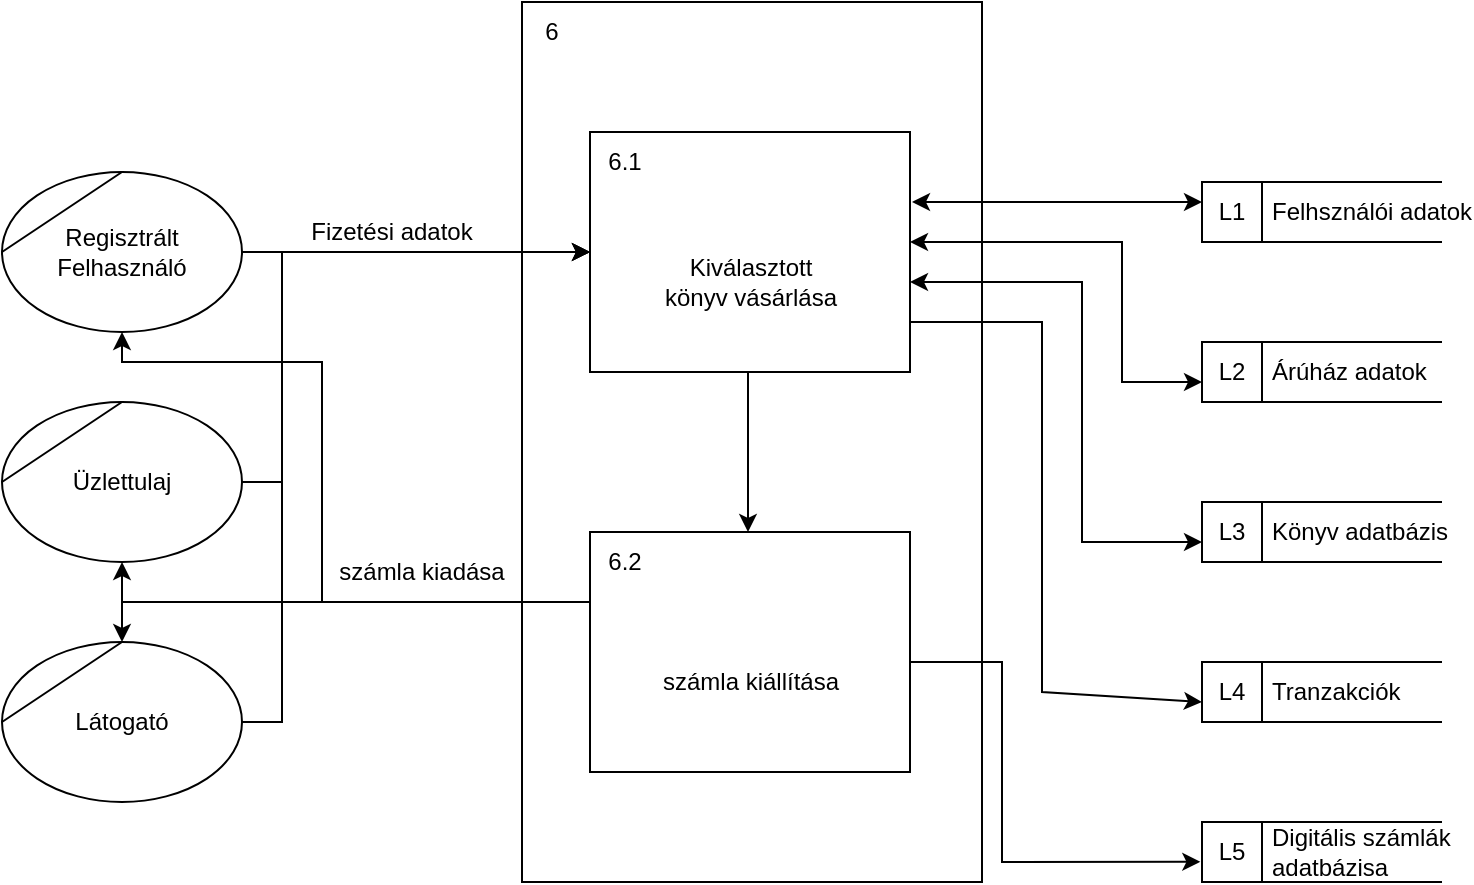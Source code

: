 <mxfile version="20.8.20" type="device"><diagram id="nvQekw3q1q-SQx_KuLcE" name="Page-1"><mxGraphModel dx="1979" dy="1143" grid="1" gridSize="10" guides="1" tooltips="1" connect="1" arrows="1" fold="1" page="1" pageScale="1" pageWidth="827" pageHeight="1169" math="0" shadow="0"><root><mxCell id="0"/><mxCell id="1" parent="0"/><mxCell id="SYjn3an62ylVHJqfh1bN-1" value="" style="html=1;dashed=0;whitespace=wrap;shape=mxgraph.dfd.process;align=center;container=1;collapsible=0;spacingTop=30;movable=1;resizable=1;rotatable=1;deletable=1;editable=1;locked=0;connectable=1;" parent="1" vertex="1"><mxGeometry x="300" y="360" width="230" height="440" as="geometry"/></mxCell><mxCell id="SYjn3an62ylVHJqfh1bN-2" value="6" style="text;html=1;strokeColor=none;fillColor=none;align=center;verticalAlign=middle;whiteSpace=wrap;rounded=0;movable=1;resizable=1;rotatable=1;cloneable=0;deletable=1;connectable=1;allowArrows=0;pointerEvents=1;editable=1;locked=0;" parent="SYjn3an62ylVHJqfh1bN-1" vertex="1"><mxGeometry width="30" height="30" as="geometry"/></mxCell><mxCell id="SYjn3an62ylVHJqfh1bN-15" style="edgeStyle=orthogonalEdgeStyle;rounded=0;orthogonalLoop=1;jettySize=auto;html=1;exitX=1;exitY=0.5;exitDx=0;exitDy=0;movable=1;resizable=1;rotatable=1;deletable=1;editable=1;locked=0;connectable=1;" parent="1" source="SYjn3an62ylVHJqfh1bN-4" target="SYjn3an62ylVHJqfh1bN-9" edge="1"><mxGeometry relative="1" as="geometry"/></mxCell><mxCell id="SYjn3an62ylVHJqfh1bN-4" value="Regisztrált&lt;br&gt;Felhasználó" style="shape=stencil(tZRtjoMgEIZPw98GJR6gYXfvQe10nZQCAbYft99RNKlW7GajiTGZeeXhnZGBCRka5YCVvGHig5VlwTm9Kb5NYhUc1DElr8qjOmhISojenuGGx9gz0DTgMbaq+GR8T9+0j5C1NYYgaE0YKU86wRQaWsvvCdZv/xhFjvgXiOB7kynLyq+/Y3fVNuBiI79j7OB+db/rgceOi61+3Grg4v9YISmTO9xCHlR9/vb2xxxnzYDW6AK8OfLTeZzO66ynzM5CnqyHBUsn1DqN9UITnWoH/kUY5Iu9PtVUzRY1jx4IGk22K9UioSs+44+uvFxl3bKX1nTZdE12iV8=);whiteSpace=wrap;html=1;movable=1;resizable=1;rotatable=1;deletable=1;editable=1;locked=0;connectable=1;" parent="1" vertex="1"><mxGeometry x="40" y="445" width="120" height="80" as="geometry"/></mxCell><mxCell id="SYjn3an62ylVHJqfh1bN-5" value="Látogató" style="shape=stencil(tZRtjoMgEIZPw98GJR6gYXfvQe10nZQCAbYft99RNKlW7GajiTGZeeXhnZGBCRka5YCVvGHig5VlwTm9Kb5NYhUc1DElr8qjOmhISojenuGGx9gz0DTgMbaq+GR8T9+0j5C1NYYgaE0YKU86wRQaWsvvCdZv/xhFjvgXiOB7kynLyq+/Y3fVNuBiI79j7OB+db/rgceOi61+3Grg4v9YISmTO9xCHlR9/vb2xxxnzYDW6AK8OfLTeZzO66ynzM5CnqyHBUsn1DqN9UITnWoH/kUY5Iu9PtVUzRY1jx4IGk22K9UioSs+44+uvFxl3bKX1nTZdE12iV8=);whiteSpace=wrap;html=1;movable=1;resizable=1;rotatable=1;deletable=1;editable=1;locked=0;connectable=1;" parent="1" vertex="1"><mxGeometry x="40" y="680" width="120" height="80" as="geometry"/></mxCell><mxCell id="SYjn3an62ylVHJqfh1bN-9" value="Kiválasztott&lt;br&gt;könyv vásárlása" style="html=1;dashed=0;whitespace=wrap;shape=mxgraph.dfd.process2;align=center;container=1;collapsible=0;spacingTop=30;movable=1;resizable=1;rotatable=1;deletable=1;editable=1;locked=0;connectable=1;" parent="1" vertex="1"><mxGeometry x="334" y="425" width="160" height="120" as="geometry"/></mxCell><mxCell id="SYjn3an62ylVHJqfh1bN-10" value="6.1" style="text;html=1;strokeColor=none;fillColor=none;align=center;verticalAlign=middle;whiteSpace=wrap;rounded=0;connectable=1;allowArrows=0;editable=1;movable=1;resizable=1;rotatable=1;deletable=1;locked=0;cloneable=0;" parent="SYjn3an62ylVHJqfh1bN-9" vertex="1"><mxGeometry width="35" height="30" as="geometry"/></mxCell><mxCell id="SYjn3an62ylVHJqfh1bN-12" value="számla kiállítása" style="html=1;dashed=0;whitespace=wrap;shape=mxgraph.dfd.process2;align=center;container=1;collapsible=0;spacingTop=30;movable=1;resizable=1;rotatable=1;deletable=1;editable=1;locked=0;connectable=1;" parent="1" vertex="1"><mxGeometry x="334" y="625" width="160" height="120" as="geometry"/></mxCell><mxCell id="SYjn3an62ylVHJqfh1bN-13" value="6.2" style="text;html=1;strokeColor=none;fillColor=none;align=center;verticalAlign=middle;whiteSpace=wrap;rounded=0;connectable=1;allowArrows=0;editable=1;movable=1;resizable=1;rotatable=1;deletable=1;locked=0;cloneable=0;" parent="SYjn3an62ylVHJqfh1bN-12" vertex="1"><mxGeometry width="35" height="30" as="geometry"/></mxCell><mxCell id="SYjn3an62ylVHJqfh1bN-17" style="edgeStyle=orthogonalEdgeStyle;rounded=0;orthogonalLoop=1;jettySize=auto;html=1;exitX=1;exitY=0.5;exitDx=0;exitDy=0;movable=1;resizable=1;rotatable=1;deletable=1;editable=1;locked=0;connectable=1;" parent="1" source="SYjn3an62ylVHJqfh1bN-5" target="SYjn3an62ylVHJqfh1bN-9" edge="1"><mxGeometry relative="1" as="geometry"><Array as="points"><mxPoint x="180" y="720"/><mxPoint x="180" y="485"/></Array></mxGeometry></mxCell><mxCell id="SYjn3an62ylVHJqfh1bN-18" value="" style="endArrow=classic;html=1;rounded=0;movable=1;resizable=1;rotatable=1;deletable=1;editable=1;locked=0;connectable=1;" parent="1" edge="1"><mxGeometry width="50" height="50" relative="1" as="geometry"><mxPoint x="413" y="545" as="sourcePoint"/><mxPoint x="413" y="625" as="targetPoint"/></mxGeometry></mxCell><mxCell id="SYjn3an62ylVHJqfh1bN-19" value="Felhsználói adatok" style="html=1;dashed=0;whitespace=wrap;shape=mxgraph.dfd.dataStoreID;align=left;spacingLeft=33;container=1;collapsible=0;autosize=0;movable=1;resizable=1;rotatable=1;deletable=1;editable=1;locked=0;connectable=1;" parent="1" vertex="1"><mxGeometry x="640" y="450" width="120" height="30" as="geometry"/></mxCell><mxCell id="SYjn3an62ylVHJqfh1bN-20" value="L1" style="text;html=1;strokeColor=none;fillColor=none;align=center;verticalAlign=middle;whiteSpace=wrap;rounded=0;movable=1;resizable=1;rotatable=1;cloneable=0;deletable=1;allowArrows=0;connectable=1;editable=1;locked=0;" parent="SYjn3an62ylVHJqfh1bN-19" vertex="1"><mxGeometry width="30" height="30" as="geometry"/></mxCell><mxCell id="SYjn3an62ylVHJqfh1bN-21" value="Árúház adatok" style="html=1;dashed=0;whitespace=wrap;shape=mxgraph.dfd.dataStoreID;align=left;spacingLeft=33;container=1;collapsible=0;autosize=0;movable=1;resizable=1;rotatable=1;deletable=1;editable=1;locked=0;connectable=1;" parent="1" vertex="1"><mxGeometry x="640" y="530" width="120" height="30" as="geometry"/></mxCell><mxCell id="SYjn3an62ylVHJqfh1bN-22" value="L2" style="text;html=1;strokeColor=none;fillColor=none;align=center;verticalAlign=middle;whiteSpace=wrap;rounded=0;movable=1;resizable=1;rotatable=1;cloneable=0;deletable=1;allowArrows=0;connectable=1;editable=1;locked=0;" parent="SYjn3an62ylVHJqfh1bN-21" vertex="1"><mxGeometry width="30" height="30" as="geometry"/></mxCell><mxCell id="SYjn3an62ylVHJqfh1bN-25" value="Tranzakciók" style="html=1;dashed=0;whitespace=wrap;shape=mxgraph.dfd.dataStoreID;align=left;spacingLeft=33;container=1;collapsible=0;autosize=0;movable=1;resizable=1;rotatable=1;deletable=1;editable=1;locked=0;connectable=1;" parent="1" vertex="1"><mxGeometry x="640" y="690" width="120" height="30" as="geometry"/></mxCell><mxCell id="SYjn3an62ylVHJqfh1bN-26" value="L4" style="text;html=1;strokeColor=none;fillColor=none;align=center;verticalAlign=middle;whiteSpace=wrap;rounded=0;movable=1;resizable=1;rotatable=1;cloneable=0;deletable=1;allowArrows=0;connectable=1;editable=1;locked=0;" parent="SYjn3an62ylVHJqfh1bN-25" vertex="1"><mxGeometry width="30" height="30" as="geometry"/></mxCell><mxCell id="SYjn3an62ylVHJqfh1bN-27" value="" style="endArrow=classic;startArrow=classic;html=1;rounded=0;movable=1;resizable=1;rotatable=1;deletable=1;editable=1;locked=0;connectable=1;" parent="1" edge="1"><mxGeometry width="50" height="50" relative="1" as="geometry"><mxPoint x="495" y="460" as="sourcePoint"/><mxPoint x="640" y="460" as="targetPoint"/></mxGeometry></mxCell><mxCell id="SYjn3an62ylVHJqfh1bN-28" value="" style="endArrow=classic;startArrow=classic;html=1;rounded=0;entryX=0;entryY=0.667;entryDx=0;entryDy=0;entryPerimeter=0;movable=1;resizable=1;rotatable=1;deletable=1;editable=1;locked=0;connectable=1;" parent="1" target="SYjn3an62ylVHJqfh1bN-21" edge="1"><mxGeometry width="50" height="50" relative="1" as="geometry"><mxPoint x="494" y="480" as="sourcePoint"/><mxPoint x="639" y="480" as="targetPoint"/><Array as="points"><mxPoint x="600" y="480"/><mxPoint x="600" y="550"/></Array></mxGeometry></mxCell><mxCell id="SYjn3an62ylVHJqfh1bN-29" value="" style="endArrow=classic;startArrow=classic;html=1;rounded=0;entryX=0;entryY=0.667;entryDx=0;entryDy=0;entryPerimeter=0;movable=1;resizable=1;rotatable=1;deletable=1;editable=1;locked=0;connectable=1;" parent="1" edge="1"><mxGeometry width="50" height="50" relative="1" as="geometry"><mxPoint x="494" y="500" as="sourcePoint"/><mxPoint x="640" y="630.01" as="targetPoint"/><Array as="points"><mxPoint x="580" y="500"/><mxPoint x="580" y="630"/></Array></mxGeometry></mxCell><mxCell id="SYjn3an62ylVHJqfh1bN-30" value="" style="endArrow=classic;startArrow=none;html=1;rounded=0;entryX=0;entryY=0.667;entryDx=0;entryDy=0;entryPerimeter=0;movable=1;resizable=1;rotatable=1;deletable=1;editable=1;locked=0;connectable=1;startFill=0;" parent="1" target="SYjn3an62ylVHJqfh1bN-25" edge="1"><mxGeometry width="50" height="50" relative="1" as="geometry"><mxPoint x="494" y="520" as="sourcePoint"/><mxPoint x="639" y="520" as="targetPoint"/><Array as="points"><mxPoint x="560" y="520"/><mxPoint x="560" y="705"/></Array></mxGeometry></mxCell><mxCell id="fbzIt1w2tId9TlJcDcQ3-1" value="Üzlettulaj" style="shape=stencil(tZRtjoMgEIZPw98GJR6gYXfvQe10nZQCAbYft99RNKlW7GajiTGZeeXhnZGBCRka5YCVvGHig5VlwTm9Kb5NYhUc1DElr8qjOmhISojenuGGx9gz0DTgMbaq+GR8T9+0j5C1NYYgaE0YKU86wRQaWsvvCdZv/xhFjvgXiOB7kynLyq+/Y3fVNuBiI79j7OB+db/rgceOi61+3Grg4v9YISmTO9xCHlR9/vb2xxxnzYDW6AK8OfLTeZzO66ynzM5CnqyHBUsn1DqN9UITnWoH/kUY5Iu9PtVUzRY1jx4IGk22K9UioSs+44+uvFxl3bKX1nTZdE12iV8=);whiteSpace=wrap;html=1;" parent="1" vertex="1"><mxGeometry x="40" y="560" width="120" height="80" as="geometry"/></mxCell><mxCell id="fbzIt1w2tId9TlJcDcQ3-2" style="edgeStyle=orthogonalEdgeStyle;rounded=0;orthogonalLoop=1;jettySize=auto;html=1;exitX=1;exitY=0.5;exitDx=0;exitDy=0;movable=1;resizable=1;rotatable=1;deletable=1;editable=1;locked=0;connectable=1;" parent="1" source="fbzIt1w2tId9TlJcDcQ3-1" target="SYjn3an62ylVHJqfh1bN-9" edge="1"><mxGeometry relative="1" as="geometry"><Array as="points"><mxPoint x="180" y="600"/><mxPoint x="180" y="485"/></Array></mxGeometry></mxCell><mxCell id="fbzIt1w2tId9TlJcDcQ3-3" value="Fizetési adatok" style="text;html=1;strokeColor=none;fillColor=none;align=center;verticalAlign=middle;whiteSpace=wrap;rounded=0;" parent="1" vertex="1"><mxGeometry x="180" y="460" width="110" height="30" as="geometry"/></mxCell><mxCell id="fbzIt1w2tId9TlJcDcQ3-4" value="Könyv adatbázis" style="html=1;dashed=0;whitespace=wrap;shape=mxgraph.dfd.dataStoreID;align=left;spacingLeft=33;container=1;collapsible=0;autosize=0;movable=1;resizable=1;rotatable=1;deletable=1;editable=1;locked=0;connectable=1;" parent="1" vertex="1"><mxGeometry x="640" y="610" width="120" height="30" as="geometry"/></mxCell><mxCell id="fbzIt1w2tId9TlJcDcQ3-5" value="L3" style="text;html=1;strokeColor=none;fillColor=none;align=center;verticalAlign=middle;whiteSpace=wrap;rounded=0;movable=1;resizable=1;rotatable=1;cloneable=0;deletable=1;allowArrows=0;connectable=1;editable=1;locked=0;" parent="fbzIt1w2tId9TlJcDcQ3-4" vertex="1"><mxGeometry width="30" height="30" as="geometry"/></mxCell><mxCell id="fbzIt1w2tId9TlJcDcQ3-6" value="Digitális számlák&lt;br&gt;adatbázisa" style="html=1;dashed=0;whitespace=wrap;shape=mxgraph.dfd.dataStoreID;align=left;spacingLeft=33;container=1;collapsible=0;autosize=0;" parent="1" vertex="1"><mxGeometry x="640" y="770" width="120" height="30" as="geometry"/></mxCell><mxCell id="fbzIt1w2tId9TlJcDcQ3-7" value="L5" style="text;html=1;strokeColor=none;fillColor=none;align=center;verticalAlign=middle;whiteSpace=wrap;rounded=0;movable=0;resizable=0;rotatable=0;cloneable=0;deletable=0;allowArrows=0;connectable=0;" parent="fbzIt1w2tId9TlJcDcQ3-6" vertex="1"><mxGeometry width="30" height="30" as="geometry"/></mxCell><mxCell id="fbzIt1w2tId9TlJcDcQ3-8" value="" style="endArrow=classic;startArrow=none;html=1;rounded=0;movable=1;resizable=1;rotatable=1;deletable=1;editable=1;locked=0;connectable=1;startFill=0;entryX=-0.007;entryY=0.664;entryDx=0;entryDy=0;entryPerimeter=0;" parent="1" target="fbzIt1w2tId9TlJcDcQ3-6" edge="1"><mxGeometry width="50" height="50" relative="1" as="geometry"><mxPoint x="494" y="690" as="sourcePoint"/><mxPoint x="630" y="790" as="targetPoint"/><Array as="points"><mxPoint x="540" y="690"/><mxPoint x="540" y="790"/></Array></mxGeometry></mxCell><mxCell id="fbzIt1w2tId9TlJcDcQ3-9" value="" style="endArrow=classic;html=1;rounded=0;" parent="1" edge="1"><mxGeometry width="50" height="50" relative="1" as="geometry"><mxPoint x="334" y="660" as="sourcePoint"/><mxPoint x="100" y="680" as="targetPoint"/><Array as="points"><mxPoint x="100" y="660"/></Array></mxGeometry></mxCell><mxCell id="fbzIt1w2tId9TlJcDcQ3-10" value="" style="endArrow=classic;html=1;rounded=0;entryX=0.5;entryY=1;entryDx=0;entryDy=0;" parent="1" target="fbzIt1w2tId9TlJcDcQ3-1" edge="1"><mxGeometry width="50" height="50" relative="1" as="geometry"><mxPoint x="334" y="660" as="sourcePoint"/><mxPoint x="200" y="660" as="targetPoint"/><Array as="points"><mxPoint x="100" y="660"/></Array></mxGeometry></mxCell><mxCell id="fbzIt1w2tId9TlJcDcQ3-11" value="" style="endArrow=classic;html=1;rounded=0;entryX=0.5;entryY=1;entryDx=0;entryDy=0;" parent="1" target="SYjn3an62ylVHJqfh1bN-4" edge="1"><mxGeometry width="50" height="50" relative="1" as="geometry"><mxPoint x="334" y="660" as="sourcePoint"/><mxPoint x="200" y="660" as="targetPoint"/><Array as="points"><mxPoint x="200" y="660"/><mxPoint x="200" y="540"/><mxPoint x="100" y="540"/></Array></mxGeometry></mxCell><mxCell id="fbzIt1w2tId9TlJcDcQ3-14" value="számla kiadása" style="text;html=1;strokeColor=none;fillColor=none;align=center;verticalAlign=middle;whiteSpace=wrap;rounded=0;" parent="1" vertex="1"><mxGeometry x="200" y="630" width="100" height="30" as="geometry"/></mxCell></root></mxGraphModel></diagram></mxfile>